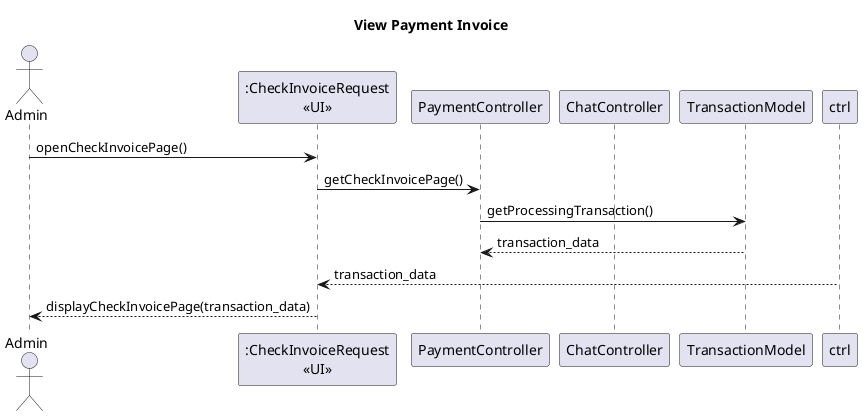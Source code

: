 @startuml
title View Payment Invoice
actor "Admin" as act
participant ":CheckInvoiceRequest\n<<UI>>" as view
participant PaymentController as pctrl
participant ChatController as cctrl
participant TransactionModel as tm

act -> view : openCheckInvoicePage()
view -> pctrl : getCheckInvoicePage()
pctrl -> tm : getProcessingTransaction()
pctrl <-- tm : transaction_data
view <-- ctrl : transaction_data
act <-- view : displayCheckInvoicePage(transaction_data) 